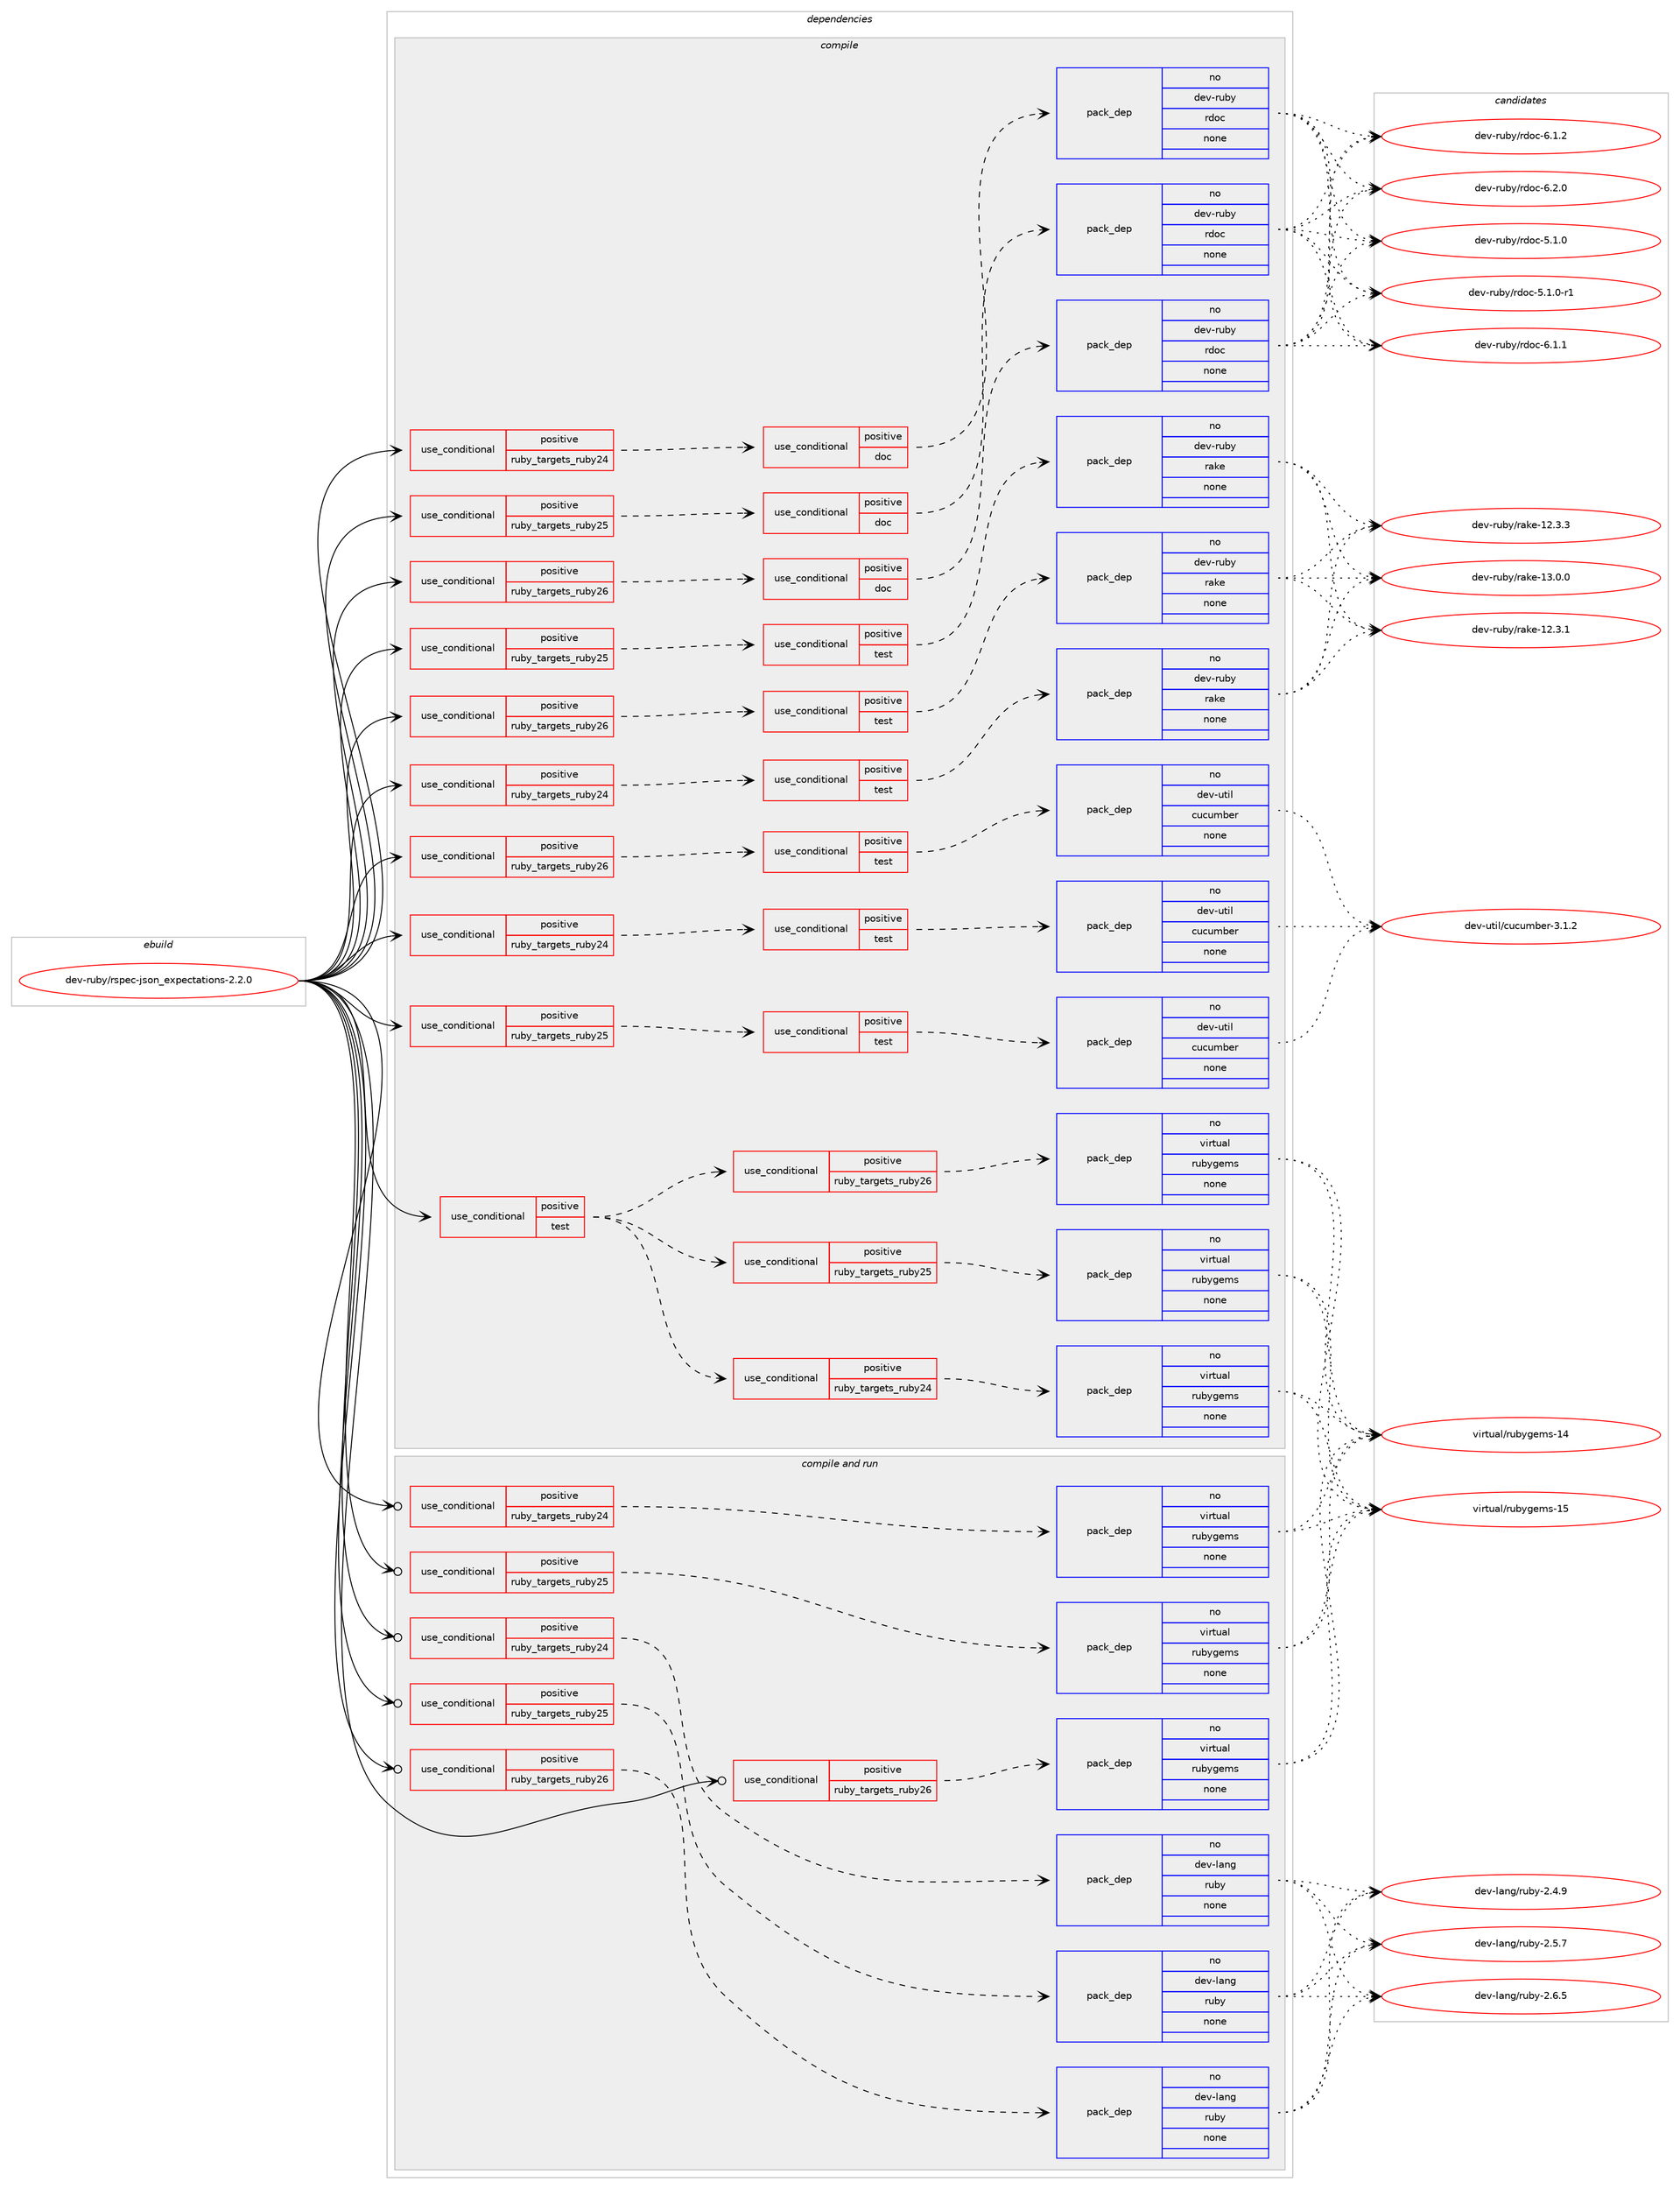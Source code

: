 digraph prolog {

# *************
# Graph options
# *************

newrank=true;
concentrate=true;
compound=true;
graph [rankdir=LR,fontname=Helvetica,fontsize=10,ranksep=1.5];#, ranksep=2.5, nodesep=0.2];
edge  [arrowhead=vee];
node  [fontname=Helvetica,fontsize=10];

# **********
# The ebuild
# **********

subgraph cluster_leftcol {
color=gray;
rank=same;
label=<<i>ebuild</i>>;
id [label="dev-ruby/rspec-json_expectations-2.2.0", color=red, width=4, href="../dev-ruby/rspec-json_expectations-2.2.0.svg"];
}

# ****************
# The dependencies
# ****************

subgraph cluster_midcol {
color=gray;
label=<<i>dependencies</i>>;
subgraph cluster_compile {
fillcolor="#eeeeee";
style=filled;
label=<<i>compile</i>>;
subgraph cond174177 {
dependency708225 [label=<<TABLE BORDER="0" CELLBORDER="1" CELLSPACING="0" CELLPADDING="4"><TR><TD ROWSPAN="3" CELLPADDING="10">use_conditional</TD></TR><TR><TD>positive</TD></TR><TR><TD>ruby_targets_ruby24</TD></TR></TABLE>>, shape=none, color=red];
subgraph cond174178 {
dependency708226 [label=<<TABLE BORDER="0" CELLBORDER="1" CELLSPACING="0" CELLPADDING="4"><TR><TD ROWSPAN="3" CELLPADDING="10">use_conditional</TD></TR><TR><TD>positive</TD></TR><TR><TD>doc</TD></TR></TABLE>>, shape=none, color=red];
subgraph pack522018 {
dependency708227 [label=<<TABLE BORDER="0" CELLBORDER="1" CELLSPACING="0" CELLPADDING="4" WIDTH="220"><TR><TD ROWSPAN="6" CELLPADDING="30">pack_dep</TD></TR><TR><TD WIDTH="110">no</TD></TR><TR><TD>dev-ruby</TD></TR><TR><TD>rdoc</TD></TR><TR><TD>none</TD></TR><TR><TD></TD></TR></TABLE>>, shape=none, color=blue];
}
dependency708226:e -> dependency708227:w [weight=20,style="dashed",arrowhead="vee"];
}
dependency708225:e -> dependency708226:w [weight=20,style="dashed",arrowhead="vee"];
}
id:e -> dependency708225:w [weight=20,style="solid",arrowhead="vee"];
subgraph cond174179 {
dependency708228 [label=<<TABLE BORDER="0" CELLBORDER="1" CELLSPACING="0" CELLPADDING="4"><TR><TD ROWSPAN="3" CELLPADDING="10">use_conditional</TD></TR><TR><TD>positive</TD></TR><TR><TD>ruby_targets_ruby24</TD></TR></TABLE>>, shape=none, color=red];
subgraph cond174180 {
dependency708229 [label=<<TABLE BORDER="0" CELLBORDER="1" CELLSPACING="0" CELLPADDING="4"><TR><TD ROWSPAN="3" CELLPADDING="10">use_conditional</TD></TR><TR><TD>positive</TD></TR><TR><TD>test</TD></TR></TABLE>>, shape=none, color=red];
subgraph pack522019 {
dependency708230 [label=<<TABLE BORDER="0" CELLBORDER="1" CELLSPACING="0" CELLPADDING="4" WIDTH="220"><TR><TD ROWSPAN="6" CELLPADDING="30">pack_dep</TD></TR><TR><TD WIDTH="110">no</TD></TR><TR><TD>dev-ruby</TD></TR><TR><TD>rake</TD></TR><TR><TD>none</TD></TR><TR><TD></TD></TR></TABLE>>, shape=none, color=blue];
}
dependency708229:e -> dependency708230:w [weight=20,style="dashed",arrowhead="vee"];
}
dependency708228:e -> dependency708229:w [weight=20,style="dashed",arrowhead="vee"];
}
id:e -> dependency708228:w [weight=20,style="solid",arrowhead="vee"];
subgraph cond174181 {
dependency708231 [label=<<TABLE BORDER="0" CELLBORDER="1" CELLSPACING="0" CELLPADDING="4"><TR><TD ROWSPAN="3" CELLPADDING="10">use_conditional</TD></TR><TR><TD>positive</TD></TR><TR><TD>ruby_targets_ruby24</TD></TR></TABLE>>, shape=none, color=red];
subgraph cond174182 {
dependency708232 [label=<<TABLE BORDER="0" CELLBORDER="1" CELLSPACING="0" CELLPADDING="4"><TR><TD ROWSPAN="3" CELLPADDING="10">use_conditional</TD></TR><TR><TD>positive</TD></TR><TR><TD>test</TD></TR></TABLE>>, shape=none, color=red];
subgraph pack522020 {
dependency708233 [label=<<TABLE BORDER="0" CELLBORDER="1" CELLSPACING="0" CELLPADDING="4" WIDTH="220"><TR><TD ROWSPAN="6" CELLPADDING="30">pack_dep</TD></TR><TR><TD WIDTH="110">no</TD></TR><TR><TD>dev-util</TD></TR><TR><TD>cucumber</TD></TR><TR><TD>none</TD></TR><TR><TD></TD></TR></TABLE>>, shape=none, color=blue];
}
dependency708232:e -> dependency708233:w [weight=20,style="dashed",arrowhead="vee"];
}
dependency708231:e -> dependency708232:w [weight=20,style="dashed",arrowhead="vee"];
}
id:e -> dependency708231:w [weight=20,style="solid",arrowhead="vee"];
subgraph cond174183 {
dependency708234 [label=<<TABLE BORDER="0" CELLBORDER="1" CELLSPACING="0" CELLPADDING="4"><TR><TD ROWSPAN="3" CELLPADDING="10">use_conditional</TD></TR><TR><TD>positive</TD></TR><TR><TD>ruby_targets_ruby25</TD></TR></TABLE>>, shape=none, color=red];
subgraph cond174184 {
dependency708235 [label=<<TABLE BORDER="0" CELLBORDER="1" CELLSPACING="0" CELLPADDING="4"><TR><TD ROWSPAN="3" CELLPADDING="10">use_conditional</TD></TR><TR><TD>positive</TD></TR><TR><TD>doc</TD></TR></TABLE>>, shape=none, color=red];
subgraph pack522021 {
dependency708236 [label=<<TABLE BORDER="0" CELLBORDER="1" CELLSPACING="0" CELLPADDING="4" WIDTH="220"><TR><TD ROWSPAN="6" CELLPADDING="30">pack_dep</TD></TR><TR><TD WIDTH="110">no</TD></TR><TR><TD>dev-ruby</TD></TR><TR><TD>rdoc</TD></TR><TR><TD>none</TD></TR><TR><TD></TD></TR></TABLE>>, shape=none, color=blue];
}
dependency708235:e -> dependency708236:w [weight=20,style="dashed",arrowhead="vee"];
}
dependency708234:e -> dependency708235:w [weight=20,style="dashed",arrowhead="vee"];
}
id:e -> dependency708234:w [weight=20,style="solid",arrowhead="vee"];
subgraph cond174185 {
dependency708237 [label=<<TABLE BORDER="0" CELLBORDER="1" CELLSPACING="0" CELLPADDING="4"><TR><TD ROWSPAN="3" CELLPADDING="10">use_conditional</TD></TR><TR><TD>positive</TD></TR><TR><TD>ruby_targets_ruby25</TD></TR></TABLE>>, shape=none, color=red];
subgraph cond174186 {
dependency708238 [label=<<TABLE BORDER="0" CELLBORDER="1" CELLSPACING="0" CELLPADDING="4"><TR><TD ROWSPAN="3" CELLPADDING="10">use_conditional</TD></TR><TR><TD>positive</TD></TR><TR><TD>test</TD></TR></TABLE>>, shape=none, color=red];
subgraph pack522022 {
dependency708239 [label=<<TABLE BORDER="0" CELLBORDER="1" CELLSPACING="0" CELLPADDING="4" WIDTH="220"><TR><TD ROWSPAN="6" CELLPADDING="30">pack_dep</TD></TR><TR><TD WIDTH="110">no</TD></TR><TR><TD>dev-ruby</TD></TR><TR><TD>rake</TD></TR><TR><TD>none</TD></TR><TR><TD></TD></TR></TABLE>>, shape=none, color=blue];
}
dependency708238:e -> dependency708239:w [weight=20,style="dashed",arrowhead="vee"];
}
dependency708237:e -> dependency708238:w [weight=20,style="dashed",arrowhead="vee"];
}
id:e -> dependency708237:w [weight=20,style="solid",arrowhead="vee"];
subgraph cond174187 {
dependency708240 [label=<<TABLE BORDER="0" CELLBORDER="1" CELLSPACING="0" CELLPADDING="4"><TR><TD ROWSPAN="3" CELLPADDING="10">use_conditional</TD></TR><TR><TD>positive</TD></TR><TR><TD>ruby_targets_ruby25</TD></TR></TABLE>>, shape=none, color=red];
subgraph cond174188 {
dependency708241 [label=<<TABLE BORDER="0" CELLBORDER="1" CELLSPACING="0" CELLPADDING="4"><TR><TD ROWSPAN="3" CELLPADDING="10">use_conditional</TD></TR><TR><TD>positive</TD></TR><TR><TD>test</TD></TR></TABLE>>, shape=none, color=red];
subgraph pack522023 {
dependency708242 [label=<<TABLE BORDER="0" CELLBORDER="1" CELLSPACING="0" CELLPADDING="4" WIDTH="220"><TR><TD ROWSPAN="6" CELLPADDING="30">pack_dep</TD></TR><TR><TD WIDTH="110">no</TD></TR><TR><TD>dev-util</TD></TR><TR><TD>cucumber</TD></TR><TR><TD>none</TD></TR><TR><TD></TD></TR></TABLE>>, shape=none, color=blue];
}
dependency708241:e -> dependency708242:w [weight=20,style="dashed",arrowhead="vee"];
}
dependency708240:e -> dependency708241:w [weight=20,style="dashed",arrowhead="vee"];
}
id:e -> dependency708240:w [weight=20,style="solid",arrowhead="vee"];
subgraph cond174189 {
dependency708243 [label=<<TABLE BORDER="0" CELLBORDER="1" CELLSPACING="0" CELLPADDING="4"><TR><TD ROWSPAN="3" CELLPADDING="10">use_conditional</TD></TR><TR><TD>positive</TD></TR><TR><TD>ruby_targets_ruby26</TD></TR></TABLE>>, shape=none, color=red];
subgraph cond174190 {
dependency708244 [label=<<TABLE BORDER="0" CELLBORDER="1" CELLSPACING="0" CELLPADDING="4"><TR><TD ROWSPAN="3" CELLPADDING="10">use_conditional</TD></TR><TR><TD>positive</TD></TR><TR><TD>doc</TD></TR></TABLE>>, shape=none, color=red];
subgraph pack522024 {
dependency708245 [label=<<TABLE BORDER="0" CELLBORDER="1" CELLSPACING="0" CELLPADDING="4" WIDTH="220"><TR><TD ROWSPAN="6" CELLPADDING="30">pack_dep</TD></TR><TR><TD WIDTH="110">no</TD></TR><TR><TD>dev-ruby</TD></TR><TR><TD>rdoc</TD></TR><TR><TD>none</TD></TR><TR><TD></TD></TR></TABLE>>, shape=none, color=blue];
}
dependency708244:e -> dependency708245:w [weight=20,style="dashed",arrowhead="vee"];
}
dependency708243:e -> dependency708244:w [weight=20,style="dashed",arrowhead="vee"];
}
id:e -> dependency708243:w [weight=20,style="solid",arrowhead="vee"];
subgraph cond174191 {
dependency708246 [label=<<TABLE BORDER="0" CELLBORDER="1" CELLSPACING="0" CELLPADDING="4"><TR><TD ROWSPAN="3" CELLPADDING="10">use_conditional</TD></TR><TR><TD>positive</TD></TR><TR><TD>ruby_targets_ruby26</TD></TR></TABLE>>, shape=none, color=red];
subgraph cond174192 {
dependency708247 [label=<<TABLE BORDER="0" CELLBORDER="1" CELLSPACING="0" CELLPADDING="4"><TR><TD ROWSPAN="3" CELLPADDING="10">use_conditional</TD></TR><TR><TD>positive</TD></TR><TR><TD>test</TD></TR></TABLE>>, shape=none, color=red];
subgraph pack522025 {
dependency708248 [label=<<TABLE BORDER="0" CELLBORDER="1" CELLSPACING="0" CELLPADDING="4" WIDTH="220"><TR><TD ROWSPAN="6" CELLPADDING="30">pack_dep</TD></TR><TR><TD WIDTH="110">no</TD></TR><TR><TD>dev-ruby</TD></TR><TR><TD>rake</TD></TR><TR><TD>none</TD></TR><TR><TD></TD></TR></TABLE>>, shape=none, color=blue];
}
dependency708247:e -> dependency708248:w [weight=20,style="dashed",arrowhead="vee"];
}
dependency708246:e -> dependency708247:w [weight=20,style="dashed",arrowhead="vee"];
}
id:e -> dependency708246:w [weight=20,style="solid",arrowhead="vee"];
subgraph cond174193 {
dependency708249 [label=<<TABLE BORDER="0" CELLBORDER="1" CELLSPACING="0" CELLPADDING="4"><TR><TD ROWSPAN="3" CELLPADDING="10">use_conditional</TD></TR><TR><TD>positive</TD></TR><TR><TD>ruby_targets_ruby26</TD></TR></TABLE>>, shape=none, color=red];
subgraph cond174194 {
dependency708250 [label=<<TABLE BORDER="0" CELLBORDER="1" CELLSPACING="0" CELLPADDING="4"><TR><TD ROWSPAN="3" CELLPADDING="10">use_conditional</TD></TR><TR><TD>positive</TD></TR><TR><TD>test</TD></TR></TABLE>>, shape=none, color=red];
subgraph pack522026 {
dependency708251 [label=<<TABLE BORDER="0" CELLBORDER="1" CELLSPACING="0" CELLPADDING="4" WIDTH="220"><TR><TD ROWSPAN="6" CELLPADDING="30">pack_dep</TD></TR><TR><TD WIDTH="110">no</TD></TR><TR><TD>dev-util</TD></TR><TR><TD>cucumber</TD></TR><TR><TD>none</TD></TR><TR><TD></TD></TR></TABLE>>, shape=none, color=blue];
}
dependency708250:e -> dependency708251:w [weight=20,style="dashed",arrowhead="vee"];
}
dependency708249:e -> dependency708250:w [weight=20,style="dashed",arrowhead="vee"];
}
id:e -> dependency708249:w [weight=20,style="solid",arrowhead="vee"];
subgraph cond174195 {
dependency708252 [label=<<TABLE BORDER="0" CELLBORDER="1" CELLSPACING="0" CELLPADDING="4"><TR><TD ROWSPAN="3" CELLPADDING="10">use_conditional</TD></TR><TR><TD>positive</TD></TR><TR><TD>test</TD></TR></TABLE>>, shape=none, color=red];
subgraph cond174196 {
dependency708253 [label=<<TABLE BORDER="0" CELLBORDER="1" CELLSPACING="0" CELLPADDING="4"><TR><TD ROWSPAN="3" CELLPADDING="10">use_conditional</TD></TR><TR><TD>positive</TD></TR><TR><TD>ruby_targets_ruby24</TD></TR></TABLE>>, shape=none, color=red];
subgraph pack522027 {
dependency708254 [label=<<TABLE BORDER="0" CELLBORDER="1" CELLSPACING="0" CELLPADDING="4" WIDTH="220"><TR><TD ROWSPAN="6" CELLPADDING="30">pack_dep</TD></TR><TR><TD WIDTH="110">no</TD></TR><TR><TD>virtual</TD></TR><TR><TD>rubygems</TD></TR><TR><TD>none</TD></TR><TR><TD></TD></TR></TABLE>>, shape=none, color=blue];
}
dependency708253:e -> dependency708254:w [weight=20,style="dashed",arrowhead="vee"];
}
dependency708252:e -> dependency708253:w [weight=20,style="dashed",arrowhead="vee"];
subgraph cond174197 {
dependency708255 [label=<<TABLE BORDER="0" CELLBORDER="1" CELLSPACING="0" CELLPADDING="4"><TR><TD ROWSPAN="3" CELLPADDING="10">use_conditional</TD></TR><TR><TD>positive</TD></TR><TR><TD>ruby_targets_ruby25</TD></TR></TABLE>>, shape=none, color=red];
subgraph pack522028 {
dependency708256 [label=<<TABLE BORDER="0" CELLBORDER="1" CELLSPACING="0" CELLPADDING="4" WIDTH="220"><TR><TD ROWSPAN="6" CELLPADDING="30">pack_dep</TD></TR><TR><TD WIDTH="110">no</TD></TR><TR><TD>virtual</TD></TR><TR><TD>rubygems</TD></TR><TR><TD>none</TD></TR><TR><TD></TD></TR></TABLE>>, shape=none, color=blue];
}
dependency708255:e -> dependency708256:w [weight=20,style="dashed",arrowhead="vee"];
}
dependency708252:e -> dependency708255:w [weight=20,style="dashed",arrowhead="vee"];
subgraph cond174198 {
dependency708257 [label=<<TABLE BORDER="0" CELLBORDER="1" CELLSPACING="0" CELLPADDING="4"><TR><TD ROWSPAN="3" CELLPADDING="10">use_conditional</TD></TR><TR><TD>positive</TD></TR><TR><TD>ruby_targets_ruby26</TD></TR></TABLE>>, shape=none, color=red];
subgraph pack522029 {
dependency708258 [label=<<TABLE BORDER="0" CELLBORDER="1" CELLSPACING="0" CELLPADDING="4" WIDTH="220"><TR><TD ROWSPAN="6" CELLPADDING="30">pack_dep</TD></TR><TR><TD WIDTH="110">no</TD></TR><TR><TD>virtual</TD></TR><TR><TD>rubygems</TD></TR><TR><TD>none</TD></TR><TR><TD></TD></TR></TABLE>>, shape=none, color=blue];
}
dependency708257:e -> dependency708258:w [weight=20,style="dashed",arrowhead="vee"];
}
dependency708252:e -> dependency708257:w [weight=20,style="dashed",arrowhead="vee"];
}
id:e -> dependency708252:w [weight=20,style="solid",arrowhead="vee"];
}
subgraph cluster_compileandrun {
fillcolor="#eeeeee";
style=filled;
label=<<i>compile and run</i>>;
subgraph cond174199 {
dependency708259 [label=<<TABLE BORDER="0" CELLBORDER="1" CELLSPACING="0" CELLPADDING="4"><TR><TD ROWSPAN="3" CELLPADDING="10">use_conditional</TD></TR><TR><TD>positive</TD></TR><TR><TD>ruby_targets_ruby24</TD></TR></TABLE>>, shape=none, color=red];
subgraph pack522030 {
dependency708260 [label=<<TABLE BORDER="0" CELLBORDER="1" CELLSPACING="0" CELLPADDING="4" WIDTH="220"><TR><TD ROWSPAN="6" CELLPADDING="30">pack_dep</TD></TR><TR><TD WIDTH="110">no</TD></TR><TR><TD>dev-lang</TD></TR><TR><TD>ruby</TD></TR><TR><TD>none</TD></TR><TR><TD></TD></TR></TABLE>>, shape=none, color=blue];
}
dependency708259:e -> dependency708260:w [weight=20,style="dashed",arrowhead="vee"];
}
id:e -> dependency708259:w [weight=20,style="solid",arrowhead="odotvee"];
subgraph cond174200 {
dependency708261 [label=<<TABLE BORDER="0" CELLBORDER="1" CELLSPACING="0" CELLPADDING="4"><TR><TD ROWSPAN="3" CELLPADDING="10">use_conditional</TD></TR><TR><TD>positive</TD></TR><TR><TD>ruby_targets_ruby24</TD></TR></TABLE>>, shape=none, color=red];
subgraph pack522031 {
dependency708262 [label=<<TABLE BORDER="0" CELLBORDER="1" CELLSPACING="0" CELLPADDING="4" WIDTH="220"><TR><TD ROWSPAN="6" CELLPADDING="30">pack_dep</TD></TR><TR><TD WIDTH="110">no</TD></TR><TR><TD>virtual</TD></TR><TR><TD>rubygems</TD></TR><TR><TD>none</TD></TR><TR><TD></TD></TR></TABLE>>, shape=none, color=blue];
}
dependency708261:e -> dependency708262:w [weight=20,style="dashed",arrowhead="vee"];
}
id:e -> dependency708261:w [weight=20,style="solid",arrowhead="odotvee"];
subgraph cond174201 {
dependency708263 [label=<<TABLE BORDER="0" CELLBORDER="1" CELLSPACING="0" CELLPADDING="4"><TR><TD ROWSPAN="3" CELLPADDING="10">use_conditional</TD></TR><TR><TD>positive</TD></TR><TR><TD>ruby_targets_ruby25</TD></TR></TABLE>>, shape=none, color=red];
subgraph pack522032 {
dependency708264 [label=<<TABLE BORDER="0" CELLBORDER="1" CELLSPACING="0" CELLPADDING="4" WIDTH="220"><TR><TD ROWSPAN="6" CELLPADDING="30">pack_dep</TD></TR><TR><TD WIDTH="110">no</TD></TR><TR><TD>dev-lang</TD></TR><TR><TD>ruby</TD></TR><TR><TD>none</TD></TR><TR><TD></TD></TR></TABLE>>, shape=none, color=blue];
}
dependency708263:e -> dependency708264:w [weight=20,style="dashed",arrowhead="vee"];
}
id:e -> dependency708263:w [weight=20,style="solid",arrowhead="odotvee"];
subgraph cond174202 {
dependency708265 [label=<<TABLE BORDER="0" CELLBORDER="1" CELLSPACING="0" CELLPADDING="4"><TR><TD ROWSPAN="3" CELLPADDING="10">use_conditional</TD></TR><TR><TD>positive</TD></TR><TR><TD>ruby_targets_ruby25</TD></TR></TABLE>>, shape=none, color=red];
subgraph pack522033 {
dependency708266 [label=<<TABLE BORDER="0" CELLBORDER="1" CELLSPACING="0" CELLPADDING="4" WIDTH="220"><TR><TD ROWSPAN="6" CELLPADDING="30">pack_dep</TD></TR><TR><TD WIDTH="110">no</TD></TR><TR><TD>virtual</TD></TR><TR><TD>rubygems</TD></TR><TR><TD>none</TD></TR><TR><TD></TD></TR></TABLE>>, shape=none, color=blue];
}
dependency708265:e -> dependency708266:w [weight=20,style="dashed",arrowhead="vee"];
}
id:e -> dependency708265:w [weight=20,style="solid",arrowhead="odotvee"];
subgraph cond174203 {
dependency708267 [label=<<TABLE BORDER="0" CELLBORDER="1" CELLSPACING="0" CELLPADDING="4"><TR><TD ROWSPAN="3" CELLPADDING="10">use_conditional</TD></TR><TR><TD>positive</TD></TR><TR><TD>ruby_targets_ruby26</TD></TR></TABLE>>, shape=none, color=red];
subgraph pack522034 {
dependency708268 [label=<<TABLE BORDER="0" CELLBORDER="1" CELLSPACING="0" CELLPADDING="4" WIDTH="220"><TR><TD ROWSPAN="6" CELLPADDING="30">pack_dep</TD></TR><TR><TD WIDTH="110">no</TD></TR><TR><TD>dev-lang</TD></TR><TR><TD>ruby</TD></TR><TR><TD>none</TD></TR><TR><TD></TD></TR></TABLE>>, shape=none, color=blue];
}
dependency708267:e -> dependency708268:w [weight=20,style="dashed",arrowhead="vee"];
}
id:e -> dependency708267:w [weight=20,style="solid",arrowhead="odotvee"];
subgraph cond174204 {
dependency708269 [label=<<TABLE BORDER="0" CELLBORDER="1" CELLSPACING="0" CELLPADDING="4"><TR><TD ROWSPAN="3" CELLPADDING="10">use_conditional</TD></TR><TR><TD>positive</TD></TR><TR><TD>ruby_targets_ruby26</TD></TR></TABLE>>, shape=none, color=red];
subgraph pack522035 {
dependency708270 [label=<<TABLE BORDER="0" CELLBORDER="1" CELLSPACING="0" CELLPADDING="4" WIDTH="220"><TR><TD ROWSPAN="6" CELLPADDING="30">pack_dep</TD></TR><TR><TD WIDTH="110">no</TD></TR><TR><TD>virtual</TD></TR><TR><TD>rubygems</TD></TR><TR><TD>none</TD></TR><TR><TD></TD></TR></TABLE>>, shape=none, color=blue];
}
dependency708269:e -> dependency708270:w [weight=20,style="dashed",arrowhead="vee"];
}
id:e -> dependency708269:w [weight=20,style="solid",arrowhead="odotvee"];
}
subgraph cluster_run {
fillcolor="#eeeeee";
style=filled;
label=<<i>run</i>>;
}
}

# **************
# The candidates
# **************

subgraph cluster_choices {
rank=same;
color=gray;
label=<<i>candidates</i>>;

subgraph choice522018 {
color=black;
nodesep=1;
choice10010111845114117981214711410011199455346494648 [label="dev-ruby/rdoc-5.1.0", color=red, width=4,href="../dev-ruby/rdoc-5.1.0.svg"];
choice100101118451141179812147114100111994553464946484511449 [label="dev-ruby/rdoc-5.1.0-r1", color=red, width=4,href="../dev-ruby/rdoc-5.1.0-r1.svg"];
choice10010111845114117981214711410011199455446494649 [label="dev-ruby/rdoc-6.1.1", color=red, width=4,href="../dev-ruby/rdoc-6.1.1.svg"];
choice10010111845114117981214711410011199455446494650 [label="dev-ruby/rdoc-6.1.2", color=red, width=4,href="../dev-ruby/rdoc-6.1.2.svg"];
choice10010111845114117981214711410011199455446504648 [label="dev-ruby/rdoc-6.2.0", color=red, width=4,href="../dev-ruby/rdoc-6.2.0.svg"];
dependency708227:e -> choice10010111845114117981214711410011199455346494648:w [style=dotted,weight="100"];
dependency708227:e -> choice100101118451141179812147114100111994553464946484511449:w [style=dotted,weight="100"];
dependency708227:e -> choice10010111845114117981214711410011199455446494649:w [style=dotted,weight="100"];
dependency708227:e -> choice10010111845114117981214711410011199455446494650:w [style=dotted,weight="100"];
dependency708227:e -> choice10010111845114117981214711410011199455446504648:w [style=dotted,weight="100"];
}
subgraph choice522019 {
color=black;
nodesep=1;
choice1001011184511411798121471149710710145495046514649 [label="dev-ruby/rake-12.3.1", color=red, width=4,href="../dev-ruby/rake-12.3.1.svg"];
choice1001011184511411798121471149710710145495046514651 [label="dev-ruby/rake-12.3.3", color=red, width=4,href="../dev-ruby/rake-12.3.3.svg"];
choice1001011184511411798121471149710710145495146484648 [label="dev-ruby/rake-13.0.0", color=red, width=4,href="../dev-ruby/rake-13.0.0.svg"];
dependency708230:e -> choice1001011184511411798121471149710710145495046514649:w [style=dotted,weight="100"];
dependency708230:e -> choice1001011184511411798121471149710710145495046514651:w [style=dotted,weight="100"];
dependency708230:e -> choice1001011184511411798121471149710710145495146484648:w [style=dotted,weight="100"];
}
subgraph choice522020 {
color=black;
nodesep=1;
choice1001011184511711610510847991179911710998101114455146494650 [label="dev-util/cucumber-3.1.2", color=red, width=4,href="../dev-util/cucumber-3.1.2.svg"];
dependency708233:e -> choice1001011184511711610510847991179911710998101114455146494650:w [style=dotted,weight="100"];
}
subgraph choice522021 {
color=black;
nodesep=1;
choice10010111845114117981214711410011199455346494648 [label="dev-ruby/rdoc-5.1.0", color=red, width=4,href="../dev-ruby/rdoc-5.1.0.svg"];
choice100101118451141179812147114100111994553464946484511449 [label="dev-ruby/rdoc-5.1.0-r1", color=red, width=4,href="../dev-ruby/rdoc-5.1.0-r1.svg"];
choice10010111845114117981214711410011199455446494649 [label="dev-ruby/rdoc-6.1.1", color=red, width=4,href="../dev-ruby/rdoc-6.1.1.svg"];
choice10010111845114117981214711410011199455446494650 [label="dev-ruby/rdoc-6.1.2", color=red, width=4,href="../dev-ruby/rdoc-6.1.2.svg"];
choice10010111845114117981214711410011199455446504648 [label="dev-ruby/rdoc-6.2.0", color=red, width=4,href="../dev-ruby/rdoc-6.2.0.svg"];
dependency708236:e -> choice10010111845114117981214711410011199455346494648:w [style=dotted,weight="100"];
dependency708236:e -> choice100101118451141179812147114100111994553464946484511449:w [style=dotted,weight="100"];
dependency708236:e -> choice10010111845114117981214711410011199455446494649:w [style=dotted,weight="100"];
dependency708236:e -> choice10010111845114117981214711410011199455446494650:w [style=dotted,weight="100"];
dependency708236:e -> choice10010111845114117981214711410011199455446504648:w [style=dotted,weight="100"];
}
subgraph choice522022 {
color=black;
nodesep=1;
choice1001011184511411798121471149710710145495046514649 [label="dev-ruby/rake-12.3.1", color=red, width=4,href="../dev-ruby/rake-12.3.1.svg"];
choice1001011184511411798121471149710710145495046514651 [label="dev-ruby/rake-12.3.3", color=red, width=4,href="../dev-ruby/rake-12.3.3.svg"];
choice1001011184511411798121471149710710145495146484648 [label="dev-ruby/rake-13.0.0", color=red, width=4,href="../dev-ruby/rake-13.0.0.svg"];
dependency708239:e -> choice1001011184511411798121471149710710145495046514649:w [style=dotted,weight="100"];
dependency708239:e -> choice1001011184511411798121471149710710145495046514651:w [style=dotted,weight="100"];
dependency708239:e -> choice1001011184511411798121471149710710145495146484648:w [style=dotted,weight="100"];
}
subgraph choice522023 {
color=black;
nodesep=1;
choice1001011184511711610510847991179911710998101114455146494650 [label="dev-util/cucumber-3.1.2", color=red, width=4,href="../dev-util/cucumber-3.1.2.svg"];
dependency708242:e -> choice1001011184511711610510847991179911710998101114455146494650:w [style=dotted,weight="100"];
}
subgraph choice522024 {
color=black;
nodesep=1;
choice10010111845114117981214711410011199455346494648 [label="dev-ruby/rdoc-5.1.0", color=red, width=4,href="../dev-ruby/rdoc-5.1.0.svg"];
choice100101118451141179812147114100111994553464946484511449 [label="dev-ruby/rdoc-5.1.0-r1", color=red, width=4,href="../dev-ruby/rdoc-5.1.0-r1.svg"];
choice10010111845114117981214711410011199455446494649 [label="dev-ruby/rdoc-6.1.1", color=red, width=4,href="../dev-ruby/rdoc-6.1.1.svg"];
choice10010111845114117981214711410011199455446494650 [label="dev-ruby/rdoc-6.1.2", color=red, width=4,href="../dev-ruby/rdoc-6.1.2.svg"];
choice10010111845114117981214711410011199455446504648 [label="dev-ruby/rdoc-6.2.0", color=red, width=4,href="../dev-ruby/rdoc-6.2.0.svg"];
dependency708245:e -> choice10010111845114117981214711410011199455346494648:w [style=dotted,weight="100"];
dependency708245:e -> choice100101118451141179812147114100111994553464946484511449:w [style=dotted,weight="100"];
dependency708245:e -> choice10010111845114117981214711410011199455446494649:w [style=dotted,weight="100"];
dependency708245:e -> choice10010111845114117981214711410011199455446494650:w [style=dotted,weight="100"];
dependency708245:e -> choice10010111845114117981214711410011199455446504648:w [style=dotted,weight="100"];
}
subgraph choice522025 {
color=black;
nodesep=1;
choice1001011184511411798121471149710710145495046514649 [label="dev-ruby/rake-12.3.1", color=red, width=4,href="../dev-ruby/rake-12.3.1.svg"];
choice1001011184511411798121471149710710145495046514651 [label="dev-ruby/rake-12.3.3", color=red, width=4,href="../dev-ruby/rake-12.3.3.svg"];
choice1001011184511411798121471149710710145495146484648 [label="dev-ruby/rake-13.0.0", color=red, width=4,href="../dev-ruby/rake-13.0.0.svg"];
dependency708248:e -> choice1001011184511411798121471149710710145495046514649:w [style=dotted,weight="100"];
dependency708248:e -> choice1001011184511411798121471149710710145495046514651:w [style=dotted,weight="100"];
dependency708248:e -> choice1001011184511411798121471149710710145495146484648:w [style=dotted,weight="100"];
}
subgraph choice522026 {
color=black;
nodesep=1;
choice1001011184511711610510847991179911710998101114455146494650 [label="dev-util/cucumber-3.1.2", color=red, width=4,href="../dev-util/cucumber-3.1.2.svg"];
dependency708251:e -> choice1001011184511711610510847991179911710998101114455146494650:w [style=dotted,weight="100"];
}
subgraph choice522027 {
color=black;
nodesep=1;
choice118105114116117971084711411798121103101109115454952 [label="virtual/rubygems-14", color=red, width=4,href="../virtual/rubygems-14.svg"];
choice118105114116117971084711411798121103101109115454953 [label="virtual/rubygems-15", color=red, width=4,href="../virtual/rubygems-15.svg"];
dependency708254:e -> choice118105114116117971084711411798121103101109115454952:w [style=dotted,weight="100"];
dependency708254:e -> choice118105114116117971084711411798121103101109115454953:w [style=dotted,weight="100"];
}
subgraph choice522028 {
color=black;
nodesep=1;
choice118105114116117971084711411798121103101109115454952 [label="virtual/rubygems-14", color=red, width=4,href="../virtual/rubygems-14.svg"];
choice118105114116117971084711411798121103101109115454953 [label="virtual/rubygems-15", color=red, width=4,href="../virtual/rubygems-15.svg"];
dependency708256:e -> choice118105114116117971084711411798121103101109115454952:w [style=dotted,weight="100"];
dependency708256:e -> choice118105114116117971084711411798121103101109115454953:w [style=dotted,weight="100"];
}
subgraph choice522029 {
color=black;
nodesep=1;
choice118105114116117971084711411798121103101109115454952 [label="virtual/rubygems-14", color=red, width=4,href="../virtual/rubygems-14.svg"];
choice118105114116117971084711411798121103101109115454953 [label="virtual/rubygems-15", color=red, width=4,href="../virtual/rubygems-15.svg"];
dependency708258:e -> choice118105114116117971084711411798121103101109115454952:w [style=dotted,weight="100"];
dependency708258:e -> choice118105114116117971084711411798121103101109115454953:w [style=dotted,weight="100"];
}
subgraph choice522030 {
color=black;
nodesep=1;
choice10010111845108971101034711411798121455046524657 [label="dev-lang/ruby-2.4.9", color=red, width=4,href="../dev-lang/ruby-2.4.9.svg"];
choice10010111845108971101034711411798121455046534655 [label="dev-lang/ruby-2.5.7", color=red, width=4,href="../dev-lang/ruby-2.5.7.svg"];
choice10010111845108971101034711411798121455046544653 [label="dev-lang/ruby-2.6.5", color=red, width=4,href="../dev-lang/ruby-2.6.5.svg"];
dependency708260:e -> choice10010111845108971101034711411798121455046524657:w [style=dotted,weight="100"];
dependency708260:e -> choice10010111845108971101034711411798121455046534655:w [style=dotted,weight="100"];
dependency708260:e -> choice10010111845108971101034711411798121455046544653:w [style=dotted,weight="100"];
}
subgraph choice522031 {
color=black;
nodesep=1;
choice118105114116117971084711411798121103101109115454952 [label="virtual/rubygems-14", color=red, width=4,href="../virtual/rubygems-14.svg"];
choice118105114116117971084711411798121103101109115454953 [label="virtual/rubygems-15", color=red, width=4,href="../virtual/rubygems-15.svg"];
dependency708262:e -> choice118105114116117971084711411798121103101109115454952:w [style=dotted,weight="100"];
dependency708262:e -> choice118105114116117971084711411798121103101109115454953:w [style=dotted,weight="100"];
}
subgraph choice522032 {
color=black;
nodesep=1;
choice10010111845108971101034711411798121455046524657 [label="dev-lang/ruby-2.4.9", color=red, width=4,href="../dev-lang/ruby-2.4.9.svg"];
choice10010111845108971101034711411798121455046534655 [label="dev-lang/ruby-2.5.7", color=red, width=4,href="../dev-lang/ruby-2.5.7.svg"];
choice10010111845108971101034711411798121455046544653 [label="dev-lang/ruby-2.6.5", color=red, width=4,href="../dev-lang/ruby-2.6.5.svg"];
dependency708264:e -> choice10010111845108971101034711411798121455046524657:w [style=dotted,weight="100"];
dependency708264:e -> choice10010111845108971101034711411798121455046534655:w [style=dotted,weight="100"];
dependency708264:e -> choice10010111845108971101034711411798121455046544653:w [style=dotted,weight="100"];
}
subgraph choice522033 {
color=black;
nodesep=1;
choice118105114116117971084711411798121103101109115454952 [label="virtual/rubygems-14", color=red, width=4,href="../virtual/rubygems-14.svg"];
choice118105114116117971084711411798121103101109115454953 [label="virtual/rubygems-15", color=red, width=4,href="../virtual/rubygems-15.svg"];
dependency708266:e -> choice118105114116117971084711411798121103101109115454952:w [style=dotted,weight="100"];
dependency708266:e -> choice118105114116117971084711411798121103101109115454953:w [style=dotted,weight="100"];
}
subgraph choice522034 {
color=black;
nodesep=1;
choice10010111845108971101034711411798121455046524657 [label="dev-lang/ruby-2.4.9", color=red, width=4,href="../dev-lang/ruby-2.4.9.svg"];
choice10010111845108971101034711411798121455046534655 [label="dev-lang/ruby-2.5.7", color=red, width=4,href="../dev-lang/ruby-2.5.7.svg"];
choice10010111845108971101034711411798121455046544653 [label="dev-lang/ruby-2.6.5", color=red, width=4,href="../dev-lang/ruby-2.6.5.svg"];
dependency708268:e -> choice10010111845108971101034711411798121455046524657:w [style=dotted,weight="100"];
dependency708268:e -> choice10010111845108971101034711411798121455046534655:w [style=dotted,weight="100"];
dependency708268:e -> choice10010111845108971101034711411798121455046544653:w [style=dotted,weight="100"];
}
subgraph choice522035 {
color=black;
nodesep=1;
choice118105114116117971084711411798121103101109115454952 [label="virtual/rubygems-14", color=red, width=4,href="../virtual/rubygems-14.svg"];
choice118105114116117971084711411798121103101109115454953 [label="virtual/rubygems-15", color=red, width=4,href="../virtual/rubygems-15.svg"];
dependency708270:e -> choice118105114116117971084711411798121103101109115454952:w [style=dotted,weight="100"];
dependency708270:e -> choice118105114116117971084711411798121103101109115454953:w [style=dotted,weight="100"];
}
}

}
